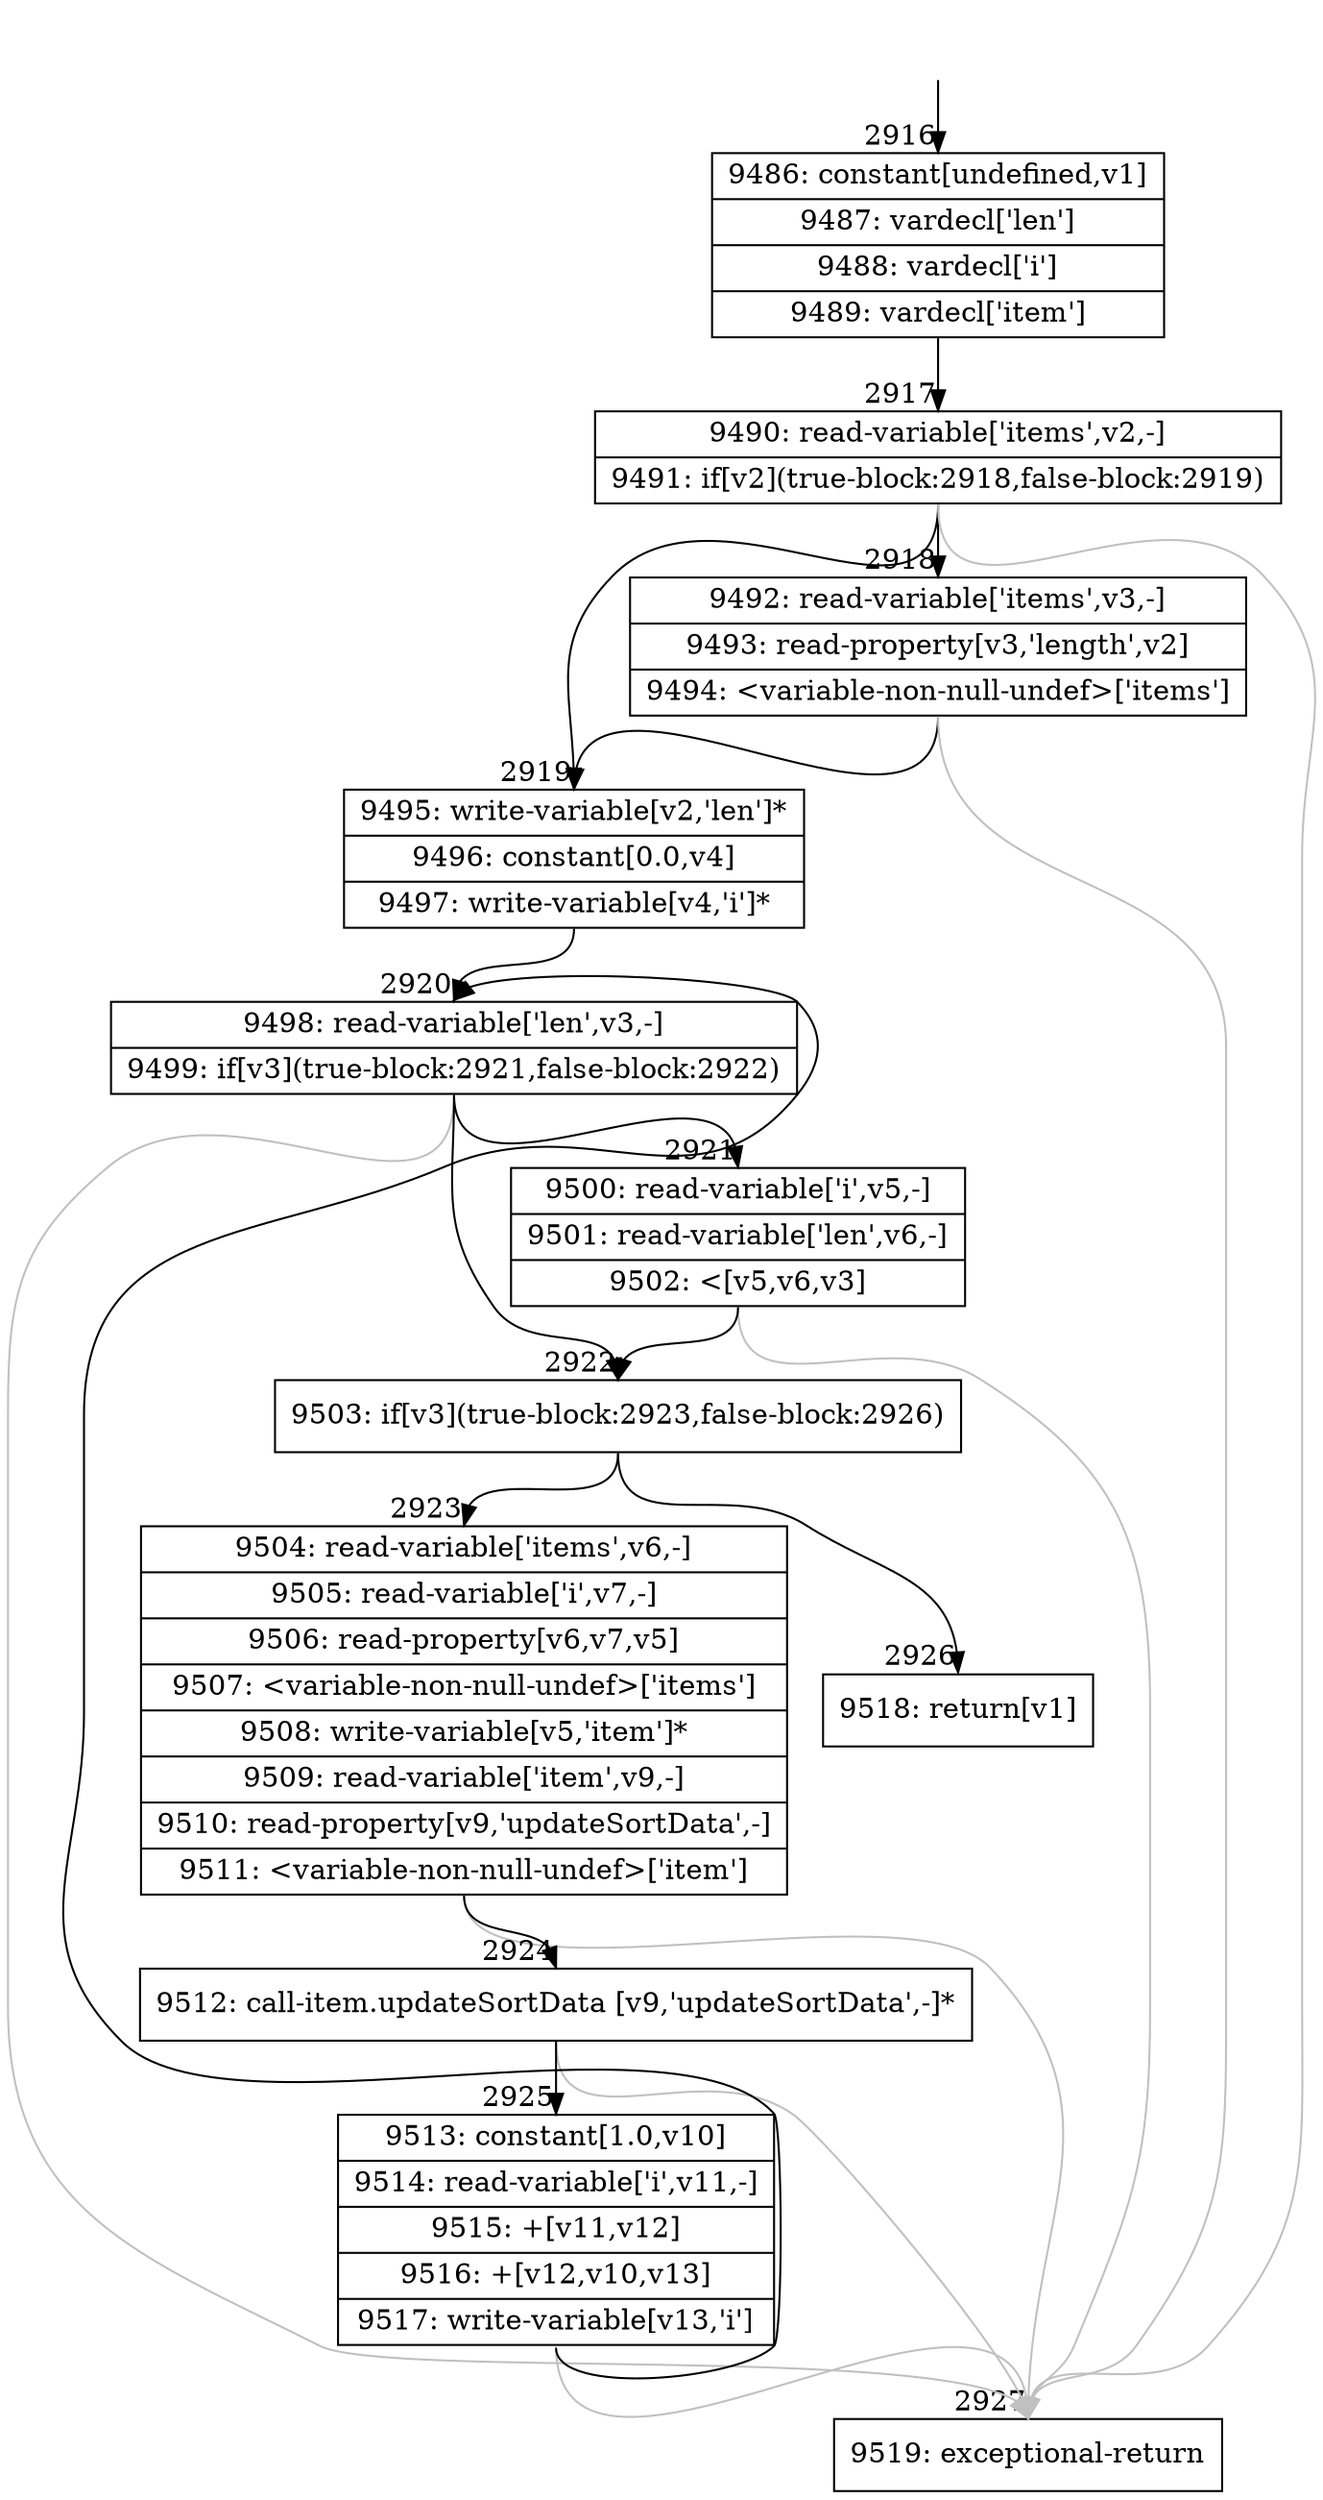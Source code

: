digraph {
rankdir="TD"
BB_entry272[shape=none,label=""];
BB_entry272 -> BB2916 [tailport=s, headport=n, headlabel="    2916"]
BB2916 [shape=record label="{9486: constant[undefined,v1]|9487: vardecl['len']|9488: vardecl['i']|9489: vardecl['item']}" ] 
BB2916 -> BB2917 [tailport=s, headport=n, headlabel="      2917"]
BB2917 [shape=record label="{9490: read-variable['items',v2,-]|9491: if[v2](true-block:2918,false-block:2919)}" ] 
BB2917 -> BB2919 [tailport=s, headport=n, headlabel="      2919"]
BB2917 -> BB2918 [tailport=s, headport=n, headlabel="      2918"]
BB2917 -> BB2927 [tailport=s, headport=n, color=gray, headlabel="      2927"]
BB2918 [shape=record label="{9492: read-variable['items',v3,-]|9493: read-property[v3,'length',v2]|9494: \<variable-non-null-undef\>['items']}" ] 
BB2918 -> BB2919 [tailport=s, headport=n]
BB2918 -> BB2927 [tailport=s, headport=n, color=gray]
BB2919 [shape=record label="{9495: write-variable[v2,'len']*|9496: constant[0.0,v4]|9497: write-variable[v4,'i']*}" ] 
BB2919 -> BB2920 [tailport=s, headport=n, headlabel="      2920"]
BB2920 [shape=record label="{9498: read-variable['len',v3,-]|9499: if[v3](true-block:2921,false-block:2922)}" ] 
BB2920 -> BB2922 [tailport=s, headport=n, headlabel="      2922"]
BB2920 -> BB2921 [tailport=s, headport=n, headlabel="      2921"]
BB2920 -> BB2927 [tailport=s, headport=n, color=gray]
BB2921 [shape=record label="{9500: read-variable['i',v5,-]|9501: read-variable['len',v6,-]|9502: \<[v5,v6,v3]}" ] 
BB2921 -> BB2922 [tailport=s, headport=n]
BB2921 -> BB2927 [tailport=s, headport=n, color=gray]
BB2922 [shape=record label="{9503: if[v3](true-block:2923,false-block:2926)}" ] 
BB2922 -> BB2923 [tailport=s, headport=n, headlabel="      2923"]
BB2922 -> BB2926 [tailport=s, headport=n, headlabel="      2926"]
BB2923 [shape=record label="{9504: read-variable['items',v6,-]|9505: read-variable['i',v7,-]|9506: read-property[v6,v7,v5]|9507: \<variable-non-null-undef\>['items']|9508: write-variable[v5,'item']*|9509: read-variable['item',v9,-]|9510: read-property[v9,'updateSortData',-]|9511: \<variable-non-null-undef\>['item']}" ] 
BB2923 -> BB2924 [tailport=s, headport=n, headlabel="      2924"]
BB2923 -> BB2927 [tailport=s, headport=n, color=gray]
BB2924 [shape=record label="{9512: call-item.updateSortData [v9,'updateSortData',-]*}" ] 
BB2924 -> BB2925 [tailport=s, headport=n, headlabel="      2925"]
BB2924 -> BB2927 [tailport=s, headport=n, color=gray]
BB2925 [shape=record label="{9513: constant[1.0,v10]|9514: read-variable['i',v11,-]|9515: +[v11,v12]|9516: +[v12,v10,v13]|9517: write-variable[v13,'i']}" ] 
BB2925 -> BB2920 [tailport=s, headport=n]
BB2925 -> BB2927 [tailport=s, headport=n, color=gray]
BB2926 [shape=record label="{9518: return[v1]}" ] 
BB2927 [shape=record label="{9519: exceptional-return}" ] 
//#$~ 3969
}
